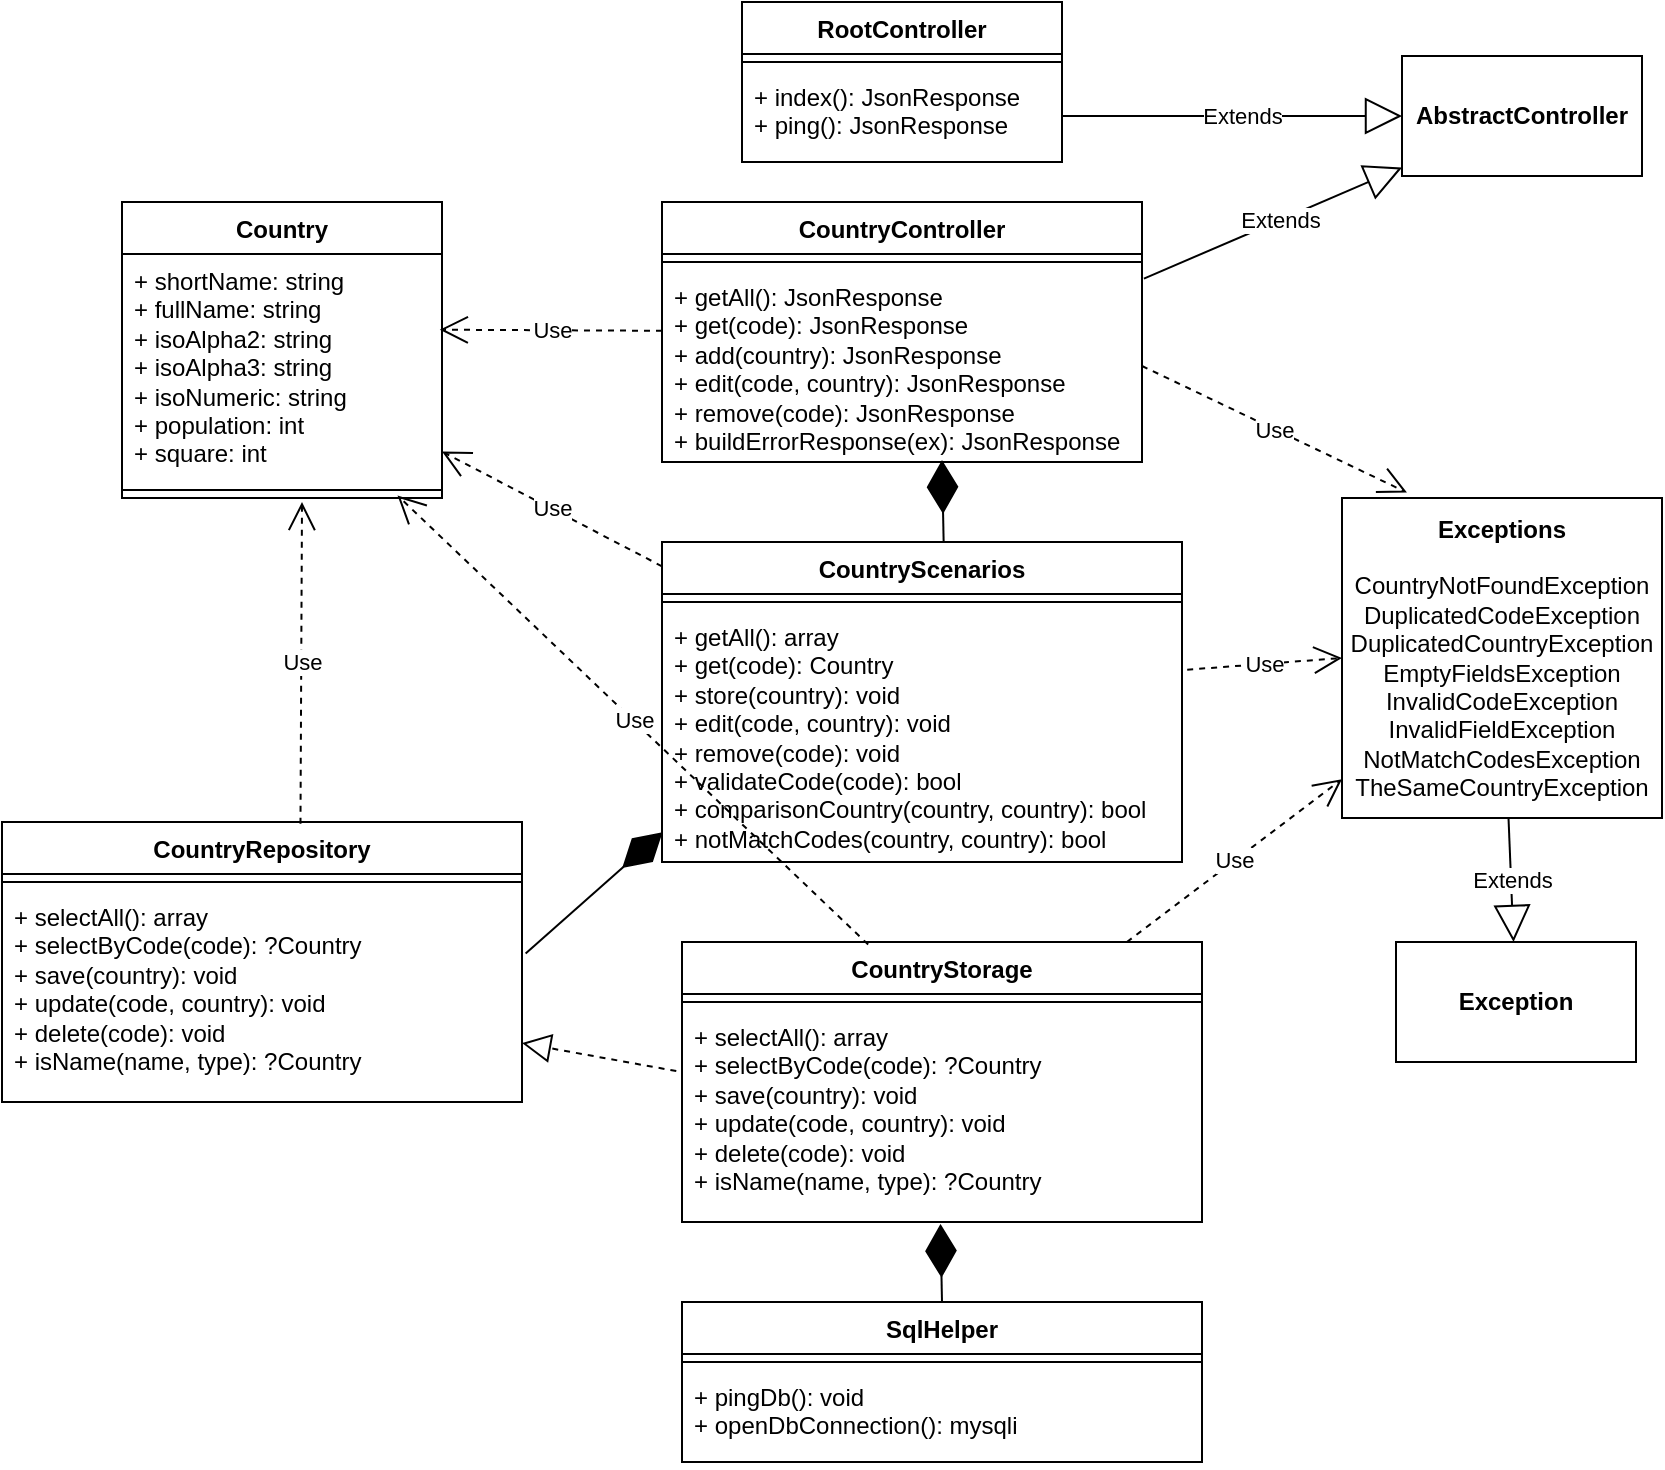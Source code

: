 <mxfile version="28.0.0">
  <diagram name="Страница — 1" id="A8QwxEpx_BWC9RQFPlmw">
    <mxGraphModel dx="1289" dy="719" grid="1" gridSize="10" guides="1" tooltips="1" connect="1" arrows="1" fold="1" page="1" pageScale="1" pageWidth="827" pageHeight="1169" math="0" shadow="0">
      <root>
        <mxCell id="0" />
        <mxCell id="1" parent="0" />
        <mxCell id="upvmRJk_vVIHjEMhVpYg-2" value="&lt;b&gt;Exceptions&lt;/b&gt;&lt;div&gt;&lt;b&gt;&lt;br&gt;&lt;/b&gt;&lt;div&gt;CountryNotFoundException&lt;/div&gt;&lt;div&gt;DuplicatedCodeException&lt;/div&gt;&lt;div&gt;DuplicatedCountryException&lt;/div&gt;&lt;div&gt;EmptyFieldsException&lt;/div&gt;&lt;div&gt;InvalidCodeException&lt;/div&gt;&lt;div&gt;InvalidFieldException&lt;/div&gt;&lt;div&gt;NotMatchCodesException&lt;/div&gt;&lt;div&gt;TheSameCountryException&lt;/div&gt;&lt;/div&gt;" style="whiteSpace=wrap;html=1;align=center;" vertex="1" parent="1">
          <mxGeometry x="680" y="258" width="160" height="160" as="geometry" />
        </mxCell>
        <mxCell id="upvmRJk_vVIHjEMhVpYg-38" value="RootController" style="swimlane;fontStyle=1;align=center;verticalAlign=top;childLayout=stackLayout;horizontal=1;startSize=26;horizontalStack=0;resizeParent=1;resizeParentMax=0;resizeLast=0;collapsible=1;marginBottom=0;whiteSpace=wrap;html=1;" vertex="1" parent="1">
          <mxGeometry x="380" y="10" width="160" height="80" as="geometry" />
        </mxCell>
        <mxCell id="upvmRJk_vVIHjEMhVpYg-40" value="" style="line;strokeWidth=1;fillColor=none;align=left;verticalAlign=middle;spacingTop=-1;spacingLeft=3;spacingRight=3;rotatable=0;labelPosition=right;points=[];portConstraint=eastwest;strokeColor=inherit;" vertex="1" parent="upvmRJk_vVIHjEMhVpYg-38">
          <mxGeometry y="26" width="160" height="8" as="geometry" />
        </mxCell>
        <mxCell id="upvmRJk_vVIHjEMhVpYg-41" value="+ index(): JsonResponse&lt;div&gt;+ ping(): JsonResponse&lt;/div&gt;" style="text;strokeColor=none;fillColor=none;align=left;verticalAlign=top;spacingLeft=4;spacingRight=4;overflow=hidden;rotatable=0;points=[[0,0.5],[1,0.5]];portConstraint=eastwest;whiteSpace=wrap;html=1;" vertex="1" parent="upvmRJk_vVIHjEMhVpYg-38">
          <mxGeometry y="34" width="160" height="46" as="geometry" />
        </mxCell>
        <mxCell id="upvmRJk_vVIHjEMhVpYg-42" value="&lt;b&gt;AbstractController&lt;/b&gt;" style="whiteSpace=wrap;html=1;align=center;" vertex="1" parent="1">
          <mxGeometry x="710" y="37" width="120" height="60" as="geometry" />
        </mxCell>
        <mxCell id="upvmRJk_vVIHjEMhVpYg-43" value="Country" style="swimlane;fontStyle=1;align=center;verticalAlign=top;childLayout=stackLayout;horizontal=1;startSize=26;horizontalStack=0;resizeParent=1;resizeParentMax=0;resizeLast=0;collapsible=1;marginBottom=0;whiteSpace=wrap;html=1;" vertex="1" parent="1">
          <mxGeometry x="70" y="110" width="160" height="148" as="geometry" />
        </mxCell>
        <mxCell id="upvmRJk_vVIHjEMhVpYg-44" value="+ shortName: string&lt;div&gt;+ fullName: string&lt;/div&gt;&lt;div&gt;+ isoAlpha2: string&lt;/div&gt;&lt;div&gt;+ isoAlpha3: string&lt;/div&gt;&lt;div&gt;+ isoNumeric: string&lt;/div&gt;&lt;div&gt;+ population: int&lt;/div&gt;&lt;div&gt;+ square: int&lt;/div&gt;&lt;div&gt;&lt;br&gt;&lt;/div&gt;" style="text;strokeColor=none;fillColor=none;align=left;verticalAlign=top;spacingLeft=4;spacingRight=4;overflow=hidden;rotatable=0;points=[[0,0.5],[1,0.5]];portConstraint=eastwest;whiteSpace=wrap;html=1;" vertex="1" parent="upvmRJk_vVIHjEMhVpYg-43">
          <mxGeometry y="26" width="160" height="114" as="geometry" />
        </mxCell>
        <mxCell id="upvmRJk_vVIHjEMhVpYg-45" value="" style="line;strokeWidth=1;fillColor=none;align=left;verticalAlign=middle;spacingTop=-1;spacingLeft=3;spacingRight=3;rotatable=0;labelPosition=right;points=[];portConstraint=eastwest;strokeColor=inherit;" vertex="1" parent="upvmRJk_vVIHjEMhVpYg-43">
          <mxGeometry y="140" width="160" height="8" as="geometry" />
        </mxCell>
        <mxCell id="upvmRJk_vVIHjEMhVpYg-59" value="CountryController" style="swimlane;fontStyle=1;align=center;verticalAlign=top;childLayout=stackLayout;horizontal=1;startSize=26;horizontalStack=0;resizeParent=1;resizeParentMax=0;resizeLast=0;collapsible=1;marginBottom=0;whiteSpace=wrap;html=1;" vertex="1" parent="1">
          <mxGeometry x="340" y="110" width="240" height="130" as="geometry" />
        </mxCell>
        <mxCell id="upvmRJk_vVIHjEMhVpYg-61" value="" style="line;strokeWidth=1;fillColor=none;align=left;verticalAlign=middle;spacingTop=-1;spacingLeft=3;spacingRight=3;rotatable=0;labelPosition=right;points=[];portConstraint=eastwest;strokeColor=inherit;" vertex="1" parent="upvmRJk_vVIHjEMhVpYg-59">
          <mxGeometry y="26" width="240" height="8" as="geometry" />
        </mxCell>
        <mxCell id="upvmRJk_vVIHjEMhVpYg-62" value="+ getAll(): JsonResponse&lt;div&gt;+ get(code):&amp;nbsp;&lt;span style=&quot;background-color: transparent; color: light-dark(rgb(0, 0, 0), rgb(255, 255, 255));&quot;&gt;JsonResponse&lt;/span&gt;&lt;/div&gt;&lt;div&gt;&lt;span style=&quot;background-color: transparent; color: light-dark(rgb(0, 0, 0), rgb(255, 255, 255));&quot;&gt;+ add(country):&amp;nbsp;&lt;/span&gt;&lt;span style=&quot;background-color: transparent; color: light-dark(rgb(0, 0, 0), rgb(255, 255, 255));&quot;&gt;JsonResponse&lt;/span&gt;&lt;/div&gt;&lt;div&gt;&lt;span style=&quot;background-color: transparent; color: light-dark(rgb(0, 0, 0), rgb(255, 255, 255));&quot;&gt;+ edit(code, country):&amp;nbsp;&lt;/span&gt;&lt;span style=&quot;background-color: transparent; color: light-dark(rgb(0, 0, 0), rgb(255, 255, 255));&quot;&gt;JsonResponse&lt;/span&gt;&lt;/div&gt;&lt;div&gt;&lt;span style=&quot;background-color: transparent; color: light-dark(rgb(0, 0, 0), rgb(255, 255, 255));&quot;&gt;+ remove(code):&amp;nbsp;&lt;/span&gt;&lt;span style=&quot;background-color: transparent; color: light-dark(rgb(0, 0, 0), rgb(255, 255, 255));&quot;&gt;JsonResponse&lt;/span&gt;&lt;/div&gt;&lt;div&gt;&lt;span style=&quot;background-color: transparent; color: light-dark(rgb(0, 0, 0), rgb(255, 255, 255));&quot;&gt;+ buildErrorResponse(ex):&amp;nbsp;&lt;/span&gt;&lt;span style=&quot;background-color: transparent; color: light-dark(rgb(0, 0, 0), rgb(255, 255, 255));&quot;&gt;JsonResponse&lt;/span&gt;&lt;/div&gt;" style="text;strokeColor=none;fillColor=none;align=left;verticalAlign=top;spacingLeft=4;spacingRight=4;overflow=hidden;rotatable=0;points=[[0,0.5],[1,0.5]];portConstraint=eastwest;whiteSpace=wrap;html=1;" vertex="1" parent="upvmRJk_vVIHjEMhVpYg-59">
          <mxGeometry y="34" width="240" height="96" as="geometry" />
        </mxCell>
        <mxCell id="upvmRJk_vVIHjEMhVpYg-88" value="" style="endArrow=diamondThin;endFill=1;endSize=24;html=1;rounded=0;exitX=0.542;exitY=0.029;exitDx=0;exitDy=0;exitPerimeter=0;" edge="1" parent="upvmRJk_vVIHjEMhVpYg-59" source="upvmRJk_vVIHjEMhVpYg-63">
          <mxGeometry width="160" relative="1" as="geometry">
            <mxPoint x="140" y="227" as="sourcePoint" />
            <mxPoint x="140" y="129" as="targetPoint" />
          </mxGeometry>
        </mxCell>
        <mxCell id="upvmRJk_vVIHjEMhVpYg-63" value="CountryScenarios" style="swimlane;fontStyle=1;align=center;verticalAlign=top;childLayout=stackLayout;horizontal=1;startSize=26;horizontalStack=0;resizeParent=1;resizeParentMax=0;resizeLast=0;collapsible=1;marginBottom=0;whiteSpace=wrap;html=1;" vertex="1" parent="1">
          <mxGeometry x="340" y="280" width="260" height="160" as="geometry" />
        </mxCell>
        <mxCell id="upvmRJk_vVIHjEMhVpYg-64" value="" style="line;strokeWidth=1;fillColor=none;align=left;verticalAlign=middle;spacingTop=-1;spacingLeft=3;spacingRight=3;rotatable=0;labelPosition=right;points=[];portConstraint=eastwest;strokeColor=inherit;" vertex="1" parent="upvmRJk_vVIHjEMhVpYg-63">
          <mxGeometry y="26" width="260" height="8" as="geometry" />
        </mxCell>
        <mxCell id="upvmRJk_vVIHjEMhVpYg-65" value="+ getAll(): array&lt;div&gt;+ get(code):&amp;nbsp;&lt;span style=&quot;background-color: transparent; color: light-dark(rgb(0, 0, 0), rgb(255, 255, 255));&quot;&gt;Country&lt;/span&gt;&lt;/div&gt;&lt;div&gt;&lt;span style=&quot;background-color: transparent; color: light-dark(rgb(0, 0, 0), rgb(255, 255, 255));&quot;&gt;+ store(country):&amp;nbsp;&lt;/span&gt;&lt;span style=&quot;background-color: transparent; color: light-dark(rgb(0, 0, 0), rgb(255, 255, 255));&quot;&gt;void&lt;/span&gt;&lt;/div&gt;&lt;div&gt;&lt;span style=&quot;background-color: transparent; color: light-dark(rgb(0, 0, 0), rgb(255, 255, 255));&quot;&gt;+ edit(code, country):&amp;nbsp;&lt;/span&gt;&lt;span style=&quot;background-color: transparent; color: light-dark(rgb(0, 0, 0), rgb(255, 255, 255));&quot;&gt;void&lt;/span&gt;&lt;/div&gt;&lt;div&gt;&lt;span style=&quot;background-color: transparent; color: light-dark(rgb(0, 0, 0), rgb(255, 255, 255));&quot;&gt;+ remove(code):&amp;nbsp;&lt;/span&gt;&lt;span style=&quot;background-color: transparent; color: light-dark(rgb(0, 0, 0), rgb(255, 255, 255));&quot;&gt;void&lt;/span&gt;&lt;/div&gt;&lt;div&gt;&lt;span style=&quot;background-color: transparent; color: light-dark(rgb(0, 0, 0), rgb(255, 255, 255));&quot;&gt;+ validateCode(code):&amp;nbsp;&lt;/span&gt;&lt;span style=&quot;background-color: transparent; color: light-dark(rgb(0, 0, 0), rgb(255, 255, 255));&quot;&gt;bool&lt;/span&gt;&lt;/div&gt;&lt;div&gt;&lt;span style=&quot;background-color: transparent; color: light-dark(rgb(0, 0, 0), rgb(255, 255, 255));&quot;&gt;+ comparisonCountry(country, country): bool&lt;/span&gt;&lt;/div&gt;&lt;div&gt;&lt;span style=&quot;background-color: transparent; color: light-dark(rgb(0, 0, 0), rgb(255, 255, 255));&quot;&gt;+ notMatchCodes(country, country): bool&lt;/span&gt;&lt;/div&gt;" style="text;strokeColor=none;fillColor=none;align=left;verticalAlign=top;spacingLeft=4;spacingRight=4;overflow=hidden;rotatable=0;points=[[0,0.5],[1,0.5]];portConstraint=eastwest;whiteSpace=wrap;html=1;" vertex="1" parent="upvmRJk_vVIHjEMhVpYg-63">
          <mxGeometry y="34" width="260" height="126" as="geometry" />
        </mxCell>
        <mxCell id="upvmRJk_vVIHjEMhVpYg-66" value="CountryRepository" style="swimlane;fontStyle=1;align=center;verticalAlign=top;childLayout=stackLayout;horizontal=1;startSize=26;horizontalStack=0;resizeParent=1;resizeParentMax=0;resizeLast=0;collapsible=1;marginBottom=0;whiteSpace=wrap;html=1;" vertex="1" parent="1">
          <mxGeometry x="10" y="420" width="260" height="140" as="geometry" />
        </mxCell>
        <mxCell id="upvmRJk_vVIHjEMhVpYg-67" value="" style="line;strokeWidth=1;fillColor=none;align=left;verticalAlign=middle;spacingTop=-1;spacingLeft=3;spacingRight=3;rotatable=0;labelPosition=right;points=[];portConstraint=eastwest;strokeColor=inherit;" vertex="1" parent="upvmRJk_vVIHjEMhVpYg-66">
          <mxGeometry y="26" width="260" height="8" as="geometry" />
        </mxCell>
        <mxCell id="upvmRJk_vVIHjEMhVpYg-68" value="+ selectAll(): array&lt;div&gt;+ selectByCode(code): ?&lt;span style=&quot;background-color: transparent; color: light-dark(rgb(0, 0, 0), rgb(255, 255, 255));&quot;&gt;Country&lt;/span&gt;&lt;/div&gt;&lt;div&gt;&lt;span style=&quot;background-color: transparent; color: light-dark(rgb(0, 0, 0), rgb(255, 255, 255));&quot;&gt;+ save(country):&amp;nbsp;&lt;/span&gt;&lt;span style=&quot;background-color: transparent; color: light-dark(rgb(0, 0, 0), rgb(255, 255, 255));&quot;&gt;void&lt;/span&gt;&lt;/div&gt;&lt;div&gt;&lt;span style=&quot;background-color: transparent; color: light-dark(rgb(0, 0, 0), rgb(255, 255, 255));&quot;&gt;+ update(code, country):&amp;nbsp;&lt;/span&gt;&lt;span style=&quot;background-color: transparent; color: light-dark(rgb(0, 0, 0), rgb(255, 255, 255));&quot;&gt;void&lt;/span&gt;&lt;/div&gt;&lt;div&gt;&lt;span style=&quot;background-color: transparent; color: light-dark(rgb(0, 0, 0), rgb(255, 255, 255));&quot;&gt;+ delete(code):&amp;nbsp;&lt;/span&gt;&lt;span style=&quot;background-color: transparent; color: light-dark(rgb(0, 0, 0), rgb(255, 255, 255));&quot;&gt;void&lt;/span&gt;&lt;/div&gt;&lt;div&gt;&lt;span style=&quot;background-color: transparent; color: light-dark(rgb(0, 0, 0), rgb(255, 255, 255));&quot;&gt;+ isName(name, type):&amp;nbsp;&lt;/span&gt;&lt;span style=&quot;background-color: transparent; color: light-dark(rgb(0, 0, 0), rgb(255, 255, 255));&quot;&gt;?&lt;/span&gt;&lt;span style=&quot;background-color: transparent; color: light-dark(rgb(0, 0, 0), rgb(255, 255, 255));&quot;&gt;Country&lt;/span&gt;&lt;/div&gt;" style="text;strokeColor=none;fillColor=none;align=left;verticalAlign=top;spacingLeft=4;spacingRight=4;overflow=hidden;rotatable=0;points=[[0,0.5],[1,0.5]];portConstraint=eastwest;whiteSpace=wrap;html=1;" vertex="1" parent="upvmRJk_vVIHjEMhVpYg-66">
          <mxGeometry y="34" width="260" height="106" as="geometry" />
        </mxCell>
        <mxCell id="upvmRJk_vVIHjEMhVpYg-69" value="CountryStorage" style="swimlane;fontStyle=1;align=center;verticalAlign=top;childLayout=stackLayout;horizontal=1;startSize=26;horizontalStack=0;resizeParent=1;resizeParentMax=0;resizeLast=0;collapsible=1;marginBottom=0;whiteSpace=wrap;html=1;" vertex="1" parent="1">
          <mxGeometry x="350" y="480" width="260" height="140" as="geometry" />
        </mxCell>
        <mxCell id="upvmRJk_vVIHjEMhVpYg-70" value="" style="line;strokeWidth=1;fillColor=none;align=left;verticalAlign=middle;spacingTop=-1;spacingLeft=3;spacingRight=3;rotatable=0;labelPosition=right;points=[];portConstraint=eastwest;strokeColor=inherit;" vertex="1" parent="upvmRJk_vVIHjEMhVpYg-69">
          <mxGeometry y="26" width="260" height="8" as="geometry" />
        </mxCell>
        <mxCell id="upvmRJk_vVIHjEMhVpYg-71" value="+ selectAll(): array&lt;div&gt;+ selectByCode(code): ?&lt;span style=&quot;background-color: transparent; color: light-dark(rgb(0, 0, 0), rgb(255, 255, 255));&quot;&gt;Country&lt;/span&gt;&lt;/div&gt;&lt;div&gt;&lt;span style=&quot;background-color: transparent; color: light-dark(rgb(0, 0, 0), rgb(255, 255, 255));&quot;&gt;+ save(country):&amp;nbsp;&lt;/span&gt;&lt;span style=&quot;background-color: transparent; color: light-dark(rgb(0, 0, 0), rgb(255, 255, 255));&quot;&gt;void&lt;/span&gt;&lt;/div&gt;&lt;div&gt;&lt;span style=&quot;background-color: transparent; color: light-dark(rgb(0, 0, 0), rgb(255, 255, 255));&quot;&gt;+ update(code, country):&amp;nbsp;&lt;/span&gt;&lt;span style=&quot;background-color: transparent; color: light-dark(rgb(0, 0, 0), rgb(255, 255, 255));&quot;&gt;void&lt;/span&gt;&lt;/div&gt;&lt;div&gt;&lt;span style=&quot;background-color: transparent; color: light-dark(rgb(0, 0, 0), rgb(255, 255, 255));&quot;&gt;+ delete(code):&amp;nbsp;&lt;/span&gt;&lt;span style=&quot;background-color: transparent; color: light-dark(rgb(0, 0, 0), rgb(255, 255, 255));&quot;&gt;void&lt;/span&gt;&lt;/div&gt;&lt;div&gt;&lt;span style=&quot;background-color: transparent; color: light-dark(rgb(0, 0, 0), rgb(255, 255, 255));&quot;&gt;+ isName(name, type):&amp;nbsp;&lt;/span&gt;&lt;span style=&quot;background-color: transparent; color: light-dark(rgb(0, 0, 0), rgb(255, 255, 255));&quot;&gt;?&lt;/span&gt;&lt;span style=&quot;background-color: transparent; color: light-dark(rgb(0, 0, 0), rgb(255, 255, 255));&quot;&gt;Country&lt;/span&gt;&lt;/div&gt;" style="text;strokeColor=none;fillColor=none;align=left;verticalAlign=top;spacingLeft=4;spacingRight=4;overflow=hidden;rotatable=0;points=[[0,0.5],[1,0.5]];portConstraint=eastwest;whiteSpace=wrap;html=1;" vertex="1" parent="upvmRJk_vVIHjEMhVpYg-69">
          <mxGeometry y="34" width="260" height="106" as="geometry" />
        </mxCell>
        <mxCell id="upvmRJk_vVIHjEMhVpYg-72" value="SqlHelper" style="swimlane;fontStyle=1;align=center;verticalAlign=top;childLayout=stackLayout;horizontal=1;startSize=26;horizontalStack=0;resizeParent=1;resizeParentMax=0;resizeLast=0;collapsible=1;marginBottom=0;whiteSpace=wrap;html=1;" vertex="1" parent="1">
          <mxGeometry x="350" y="660" width="260" height="80" as="geometry" />
        </mxCell>
        <mxCell id="upvmRJk_vVIHjEMhVpYg-73" value="" style="line;strokeWidth=1;fillColor=none;align=left;verticalAlign=middle;spacingTop=-1;spacingLeft=3;spacingRight=3;rotatable=0;labelPosition=right;points=[];portConstraint=eastwest;strokeColor=inherit;" vertex="1" parent="upvmRJk_vVIHjEMhVpYg-72">
          <mxGeometry y="26" width="260" height="8" as="geometry" />
        </mxCell>
        <mxCell id="upvmRJk_vVIHjEMhVpYg-74" value="+ pingDb(): void&lt;div&gt;+ openDbConnection():&amp;nbsp;&lt;span style=&quot;background-color: transparent; color: light-dark(rgb(0, 0, 0), rgb(255, 255, 255));&quot;&gt;mysqli&lt;/span&gt;&lt;/div&gt;&lt;div&gt;&lt;br&gt;&lt;/div&gt;" style="text;strokeColor=none;fillColor=none;align=left;verticalAlign=top;spacingLeft=4;spacingRight=4;overflow=hidden;rotatable=0;points=[[0,0.5],[1,0.5]];portConstraint=eastwest;whiteSpace=wrap;html=1;" vertex="1" parent="upvmRJk_vVIHjEMhVpYg-72">
          <mxGeometry y="34" width="260" height="46" as="geometry" />
        </mxCell>
        <mxCell id="upvmRJk_vVIHjEMhVpYg-75" value="&lt;b&gt;Exception&lt;/b&gt;" style="whiteSpace=wrap;html=1;align=center;" vertex="1" parent="1">
          <mxGeometry x="707" y="480" width="120" height="60" as="geometry" />
        </mxCell>
        <mxCell id="upvmRJk_vVIHjEMhVpYg-76" value="Extends" style="endArrow=block;endSize=16;endFill=0;html=1;rounded=0;" edge="1" parent="1" source="upvmRJk_vVIHjEMhVpYg-2" target="upvmRJk_vVIHjEMhVpYg-75">
          <mxGeometry width="160" relative="1" as="geometry">
            <mxPoint x="330" y="220" as="sourcePoint" />
            <mxPoint x="490" y="220" as="targetPoint" />
          </mxGeometry>
        </mxCell>
        <mxCell id="upvmRJk_vVIHjEMhVpYg-77" value="Extends" style="endArrow=block;endSize=16;endFill=0;html=1;rounded=0;entryX=0;entryY=0.5;entryDx=0;entryDy=0;exitX=1;exitY=0.5;exitDx=0;exitDy=0;" edge="1" parent="1" source="upvmRJk_vVIHjEMhVpYg-41" target="upvmRJk_vVIHjEMhVpYg-42">
          <mxGeometry x="0.059" width="160" relative="1" as="geometry">
            <mxPoint x="470" y="90" as="sourcePoint" />
            <mxPoint x="630" y="90" as="targetPoint" />
            <mxPoint as="offset" />
          </mxGeometry>
        </mxCell>
        <mxCell id="upvmRJk_vVIHjEMhVpYg-78" value="Extends" style="endArrow=block;endSize=16;endFill=0;html=1;rounded=0;exitX=1.004;exitY=0.045;exitDx=0;exitDy=0;exitPerimeter=0;" edge="1" parent="1" source="upvmRJk_vVIHjEMhVpYg-62" target="upvmRJk_vVIHjEMhVpYg-42">
          <mxGeometry x="0.059" width="160" relative="1" as="geometry">
            <mxPoint x="600" y="140" as="sourcePoint" />
            <mxPoint x="730" y="170" as="targetPoint" />
            <mxPoint as="offset" />
          </mxGeometry>
        </mxCell>
        <mxCell id="upvmRJk_vVIHjEMhVpYg-84" value="Use" style="endArrow=open;endSize=12;dashed=1;html=1;rounded=0;entryX=0.993;entryY=0.332;entryDx=0;entryDy=0;entryPerimeter=0;" edge="1" parent="1" source="upvmRJk_vVIHjEMhVpYg-59" target="upvmRJk_vVIHjEMhVpYg-44">
          <mxGeometry width="160" relative="1" as="geometry">
            <mxPoint x="330" y="130" as="sourcePoint" />
            <mxPoint x="490" y="130" as="targetPoint" />
          </mxGeometry>
        </mxCell>
        <mxCell id="upvmRJk_vVIHjEMhVpYg-91" value="Use" style="endArrow=open;endSize=12;dashed=1;html=1;rounded=0;exitX=1;exitY=0.5;exitDx=0;exitDy=0;entryX=0.203;entryY=-0.017;entryDx=0;entryDy=0;entryPerimeter=0;" edge="1" parent="1" source="upvmRJk_vVIHjEMhVpYg-62" target="upvmRJk_vVIHjEMhVpYg-2">
          <mxGeometry width="160" relative="1" as="geometry">
            <mxPoint x="790" y="250" as="sourcePoint" />
            <mxPoint x="670" y="250" as="targetPoint" />
          </mxGeometry>
        </mxCell>
        <mxCell id="upvmRJk_vVIHjEMhVpYg-92" value="Use" style="endArrow=open;endSize=12;dashed=1;html=1;rounded=0;exitX=1.01;exitY=0.237;exitDx=0;exitDy=0;exitPerimeter=0;entryX=0;entryY=0.5;entryDx=0;entryDy=0;" edge="1" parent="1" source="upvmRJk_vVIHjEMhVpYg-65" target="upvmRJk_vVIHjEMhVpYg-2">
          <mxGeometry width="160" relative="1" as="geometry">
            <mxPoint x="760" y="430" as="sourcePoint" />
            <mxPoint x="640" y="430" as="targetPoint" />
          </mxGeometry>
        </mxCell>
        <mxCell id="upvmRJk_vVIHjEMhVpYg-93" value="Use" style="endArrow=open;endSize=12;dashed=1;html=1;rounded=0;" edge="1" parent="1" source="upvmRJk_vVIHjEMhVpYg-69" target="upvmRJk_vVIHjEMhVpYg-2">
          <mxGeometry width="160" relative="1" as="geometry">
            <mxPoint x="630" y="674" as="sourcePoint" />
            <mxPoint x="707" y="620" as="targetPoint" />
          </mxGeometry>
        </mxCell>
        <mxCell id="upvmRJk_vVIHjEMhVpYg-94" value="" style="endArrow=diamondThin;endFill=1;endSize=24;html=1;rounded=0;entryX=0.001;entryY=0.882;entryDx=0;entryDy=0;entryPerimeter=0;exitX=1.007;exitY=0.3;exitDx=0;exitDy=0;exitPerimeter=0;" edge="1" parent="1" source="upvmRJk_vVIHjEMhVpYg-68" target="upvmRJk_vVIHjEMhVpYg-65">
          <mxGeometry width="160" relative="1" as="geometry">
            <mxPoint x="273" y="483" as="sourcePoint" />
            <mxPoint x="330" y="470" as="targetPoint" />
          </mxGeometry>
        </mxCell>
        <mxCell id="upvmRJk_vVIHjEMhVpYg-99" value="" style="endArrow=block;dashed=1;endFill=0;endSize=12;html=1;rounded=0;exitX=-0.011;exitY=0.288;exitDx=0;exitDy=0;exitPerimeter=0;" edge="1" parent="1" source="upvmRJk_vVIHjEMhVpYg-71" target="upvmRJk_vVIHjEMhVpYg-68">
          <mxGeometry width="160" relative="1" as="geometry">
            <mxPoint x="30" y="760" as="sourcePoint" />
            <mxPoint x="190" y="760" as="targetPoint" />
          </mxGeometry>
        </mxCell>
        <mxCell id="upvmRJk_vVIHjEMhVpYg-100" value="Use" style="endArrow=open;endSize=12;dashed=1;html=1;rounded=0;exitX=0.574;exitY=0.006;exitDx=0;exitDy=0;exitPerimeter=0;" edge="1" parent="1" source="upvmRJk_vVIHjEMhVpYg-66">
          <mxGeometry width="160" relative="1" as="geometry">
            <mxPoint x="290" y="370" as="sourcePoint" />
            <mxPoint x="160" y="260" as="targetPoint" />
          </mxGeometry>
        </mxCell>
        <mxCell id="upvmRJk_vVIHjEMhVpYg-101" value="Use" style="endArrow=open;endSize=12;dashed=1;html=1;rounded=0;" edge="1" parent="1" source="upvmRJk_vVIHjEMhVpYg-63" target="upvmRJk_vVIHjEMhVpYg-44">
          <mxGeometry width="160" relative="1" as="geometry">
            <mxPoint x="390" y="320" as="sourcePoint" />
            <mxPoint x="270" y="320" as="targetPoint" />
          </mxGeometry>
        </mxCell>
        <mxCell id="upvmRJk_vVIHjEMhVpYg-102" value="Use" style="endArrow=open;endSize=12;dashed=1;html=1;rounded=0;entryX=0.861;entryY=0.841;entryDx=0;entryDy=0;entryPerimeter=0;exitX=0.358;exitY=0.009;exitDx=0;exitDy=0;exitPerimeter=0;" edge="1" parent="1" source="upvmRJk_vVIHjEMhVpYg-69" target="upvmRJk_vVIHjEMhVpYg-45">
          <mxGeometry width="160" relative="1" as="geometry">
            <mxPoint x="482" y="728" as="sourcePoint" />
            <mxPoint x="340" y="620" as="targetPoint" />
          </mxGeometry>
        </mxCell>
        <mxCell id="upvmRJk_vVIHjEMhVpYg-104" value="" style="endArrow=diamondThin;endFill=1;endSize=24;html=1;rounded=0;exitX=0.5;exitY=0;exitDx=0;exitDy=0;entryX=0.497;entryY=1.009;entryDx=0;entryDy=0;entryPerimeter=0;" edge="1" parent="1" source="upvmRJk_vVIHjEMhVpYg-72" target="upvmRJk_vVIHjEMhVpYg-71">
          <mxGeometry width="160" relative="1" as="geometry">
            <mxPoint x="434" y="810" as="sourcePoint" />
            <mxPoint x="440" y="780" as="targetPoint" />
          </mxGeometry>
        </mxCell>
      </root>
    </mxGraphModel>
  </diagram>
</mxfile>
